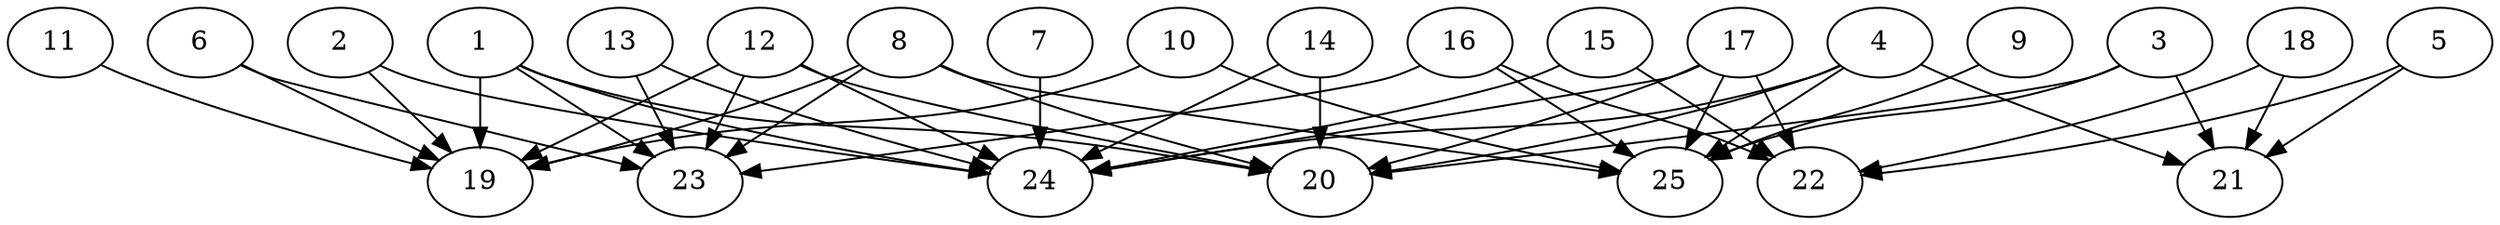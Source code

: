 // DAG automatically generated by daggen at Tue Aug  6 16:26:47 2019
// ./daggen --dot -n 25 --ccr 0.3 --fat 0.8 --regular 0.5 --density 0.5 --mindata 5242880 --maxdata 52428800 
digraph G {
  1 [size="24244907", alpha="0.11", expect_size="7273472"] 
  1 -> 19 [size ="7273472"]
  1 -> 20 [size ="7273472"]
  1 -> 23 [size ="7273472"]
  1 -> 24 [size ="7273472"]
  2 [size="83568640", alpha="0.01", expect_size="25070592"] 
  2 -> 19 [size ="25070592"]
  2 -> 24 [size ="25070592"]
  3 [size="90245120", alpha="0.03", expect_size="27073536"] 
  3 -> 20 [size ="27073536"]
  3 -> 21 [size ="27073536"]
  3 -> 25 [size ="27073536"]
  4 [size="54272000", alpha="0.03", expect_size="16281600"] 
  4 -> 20 [size ="16281600"]
  4 -> 21 [size ="16281600"]
  4 -> 24 [size ="16281600"]
  4 -> 25 [size ="16281600"]
  5 [size="61958827", alpha="0.02", expect_size="18587648"] 
  5 -> 21 [size ="18587648"]
  5 -> 22 [size ="18587648"]
  6 [size="36044800", alpha="0.11", expect_size="10813440"] 
  6 -> 19 [size ="10813440"]
  6 -> 23 [size ="10813440"]
  7 [size="62112427", alpha="0.11", expect_size="18633728"] 
  7 -> 24 [size ="18633728"]
  8 [size="32709973", alpha="0.12", expect_size="9812992"] 
  8 -> 19 [size ="9812992"]
  8 -> 20 [size ="9812992"]
  8 -> 23 [size ="9812992"]
  8 -> 25 [size ="9812992"]
  9 [size="116425387", alpha="0.08", expect_size="34927616"] 
  9 -> 25 [size ="34927616"]
  10 [size="36369067", alpha="0.07", expect_size="10910720"] 
  10 -> 19 [size ="10910720"]
  10 -> 25 [size ="10910720"]
  11 [size="60419413", alpha="0.10", expect_size="18125824"] 
  11 -> 19 [size ="18125824"]
  12 [size="147210240", alpha="0.01", expect_size="44163072"] 
  12 -> 19 [size ="44163072"]
  12 -> 20 [size ="44163072"]
  12 -> 23 [size ="44163072"]
  12 -> 24 [size ="44163072"]
  13 [size="157487787", alpha="0.02", expect_size="47246336"] 
  13 -> 23 [size ="47246336"]
  13 -> 24 [size ="47246336"]
  14 [size="25791147", alpha="0.05", expect_size="7737344"] 
  14 -> 20 [size ="7737344"]
  14 -> 24 [size ="7737344"]
  15 [size="52637013", alpha="0.05", expect_size="15791104"] 
  15 -> 22 [size ="15791104"]
  15 -> 24 [size ="15791104"]
  16 [size="68130133", alpha="0.09", expect_size="20439040"] 
  16 -> 22 [size ="20439040"]
  16 -> 23 [size ="20439040"]
  16 -> 25 [size ="20439040"]
  17 [size="152364373", alpha="0.19", expect_size="45709312"] 
  17 -> 20 [size ="45709312"]
  17 -> 22 [size ="45709312"]
  17 -> 24 [size ="45709312"]
  17 -> 25 [size ="45709312"]
  18 [size="79052800", alpha="0.05", expect_size="23715840"] 
  18 -> 21 [size ="23715840"]
  18 -> 22 [size ="23715840"]
  19 [size="19025920", alpha="0.05", expect_size="5707776"] 
  20 [size="82387627", alpha="0.15", expect_size="24716288"] 
  21 [size="136830293", alpha="0.06", expect_size="41049088"] 
  22 [size="54838613", alpha="0.04", expect_size="16451584"] 
  23 [size="65989973", alpha="0.13", expect_size="19796992"] 
  24 [size="78138027", alpha="0.06", expect_size="23441408"] 
  25 [size="114913280", alpha="0.04", expect_size="34473984"] 
}
